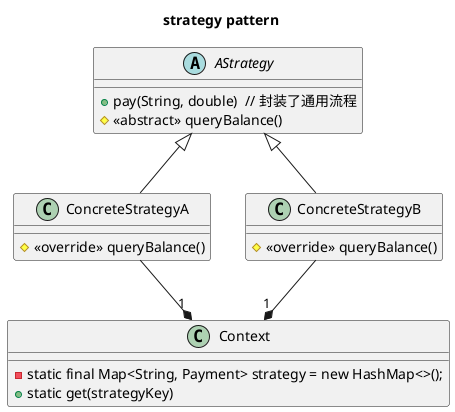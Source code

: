 @startuml
title strategy pattern

abstract class AStrategy{
    + pay(String, double)  // 封装了通用流程
    # <<abstract>> queryBalance()
}

class ConcreteStrategyA{
    # <<override>> queryBalance()
}

class ConcreteStrategyB{
    # <<override>> queryBalance()
}

class Context{
    - static final Map<String, Payment> strategy = new HashMap<>();
    + static get(strategyKey)
}

ConcreteStrategyA -up-|> AStrategy
ConcreteStrategyB -up-|> AStrategy

ConcreteStrategyA -down-* "1" Context
ConcreteStrategyB -down-* "1" Context

@enduml